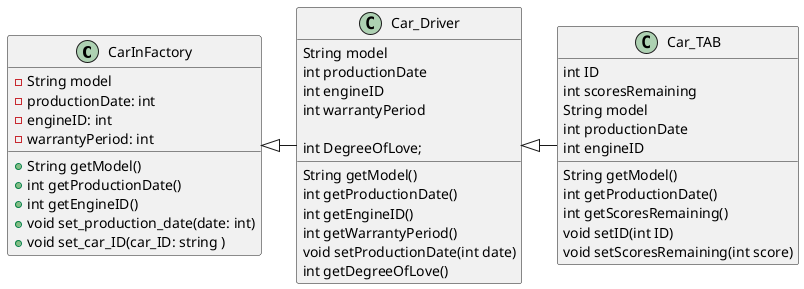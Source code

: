 @startuml
CarInFactory <|- Car_Driver
class CarInFactory {
    -String model
    -productionDate: int
    -engineID: int
    -warrantyPeriod: int

    +String getModel()
    +int getProductionDate()
    +int getEngineID()
    +void set_production_date(date: int)
    +void set_car_ID(car_ID: string )
}

class Car_Driver{
    String model
    int productionDate
    int engineID
    int warrantyPeriod

    String getModel()
    int getProductionDate()
    int getEngineID()
    int getWarrantyPeriod()
    void setProductionDate(int date)
    int DegreeOfLove;
    int getDegreeOfLove()
}
'Traffic Administration Bureau
Car_Driver <|- Car_TAB
class Car_TAB{
    int ID
    int scoresRemaining
    String model
    int productionDate
    int engineID

    String getModel()
    int getProductionDate()
    int getScoresRemaining()
    void setID(int ID)
    void setScoresRemaining(int score)
}
